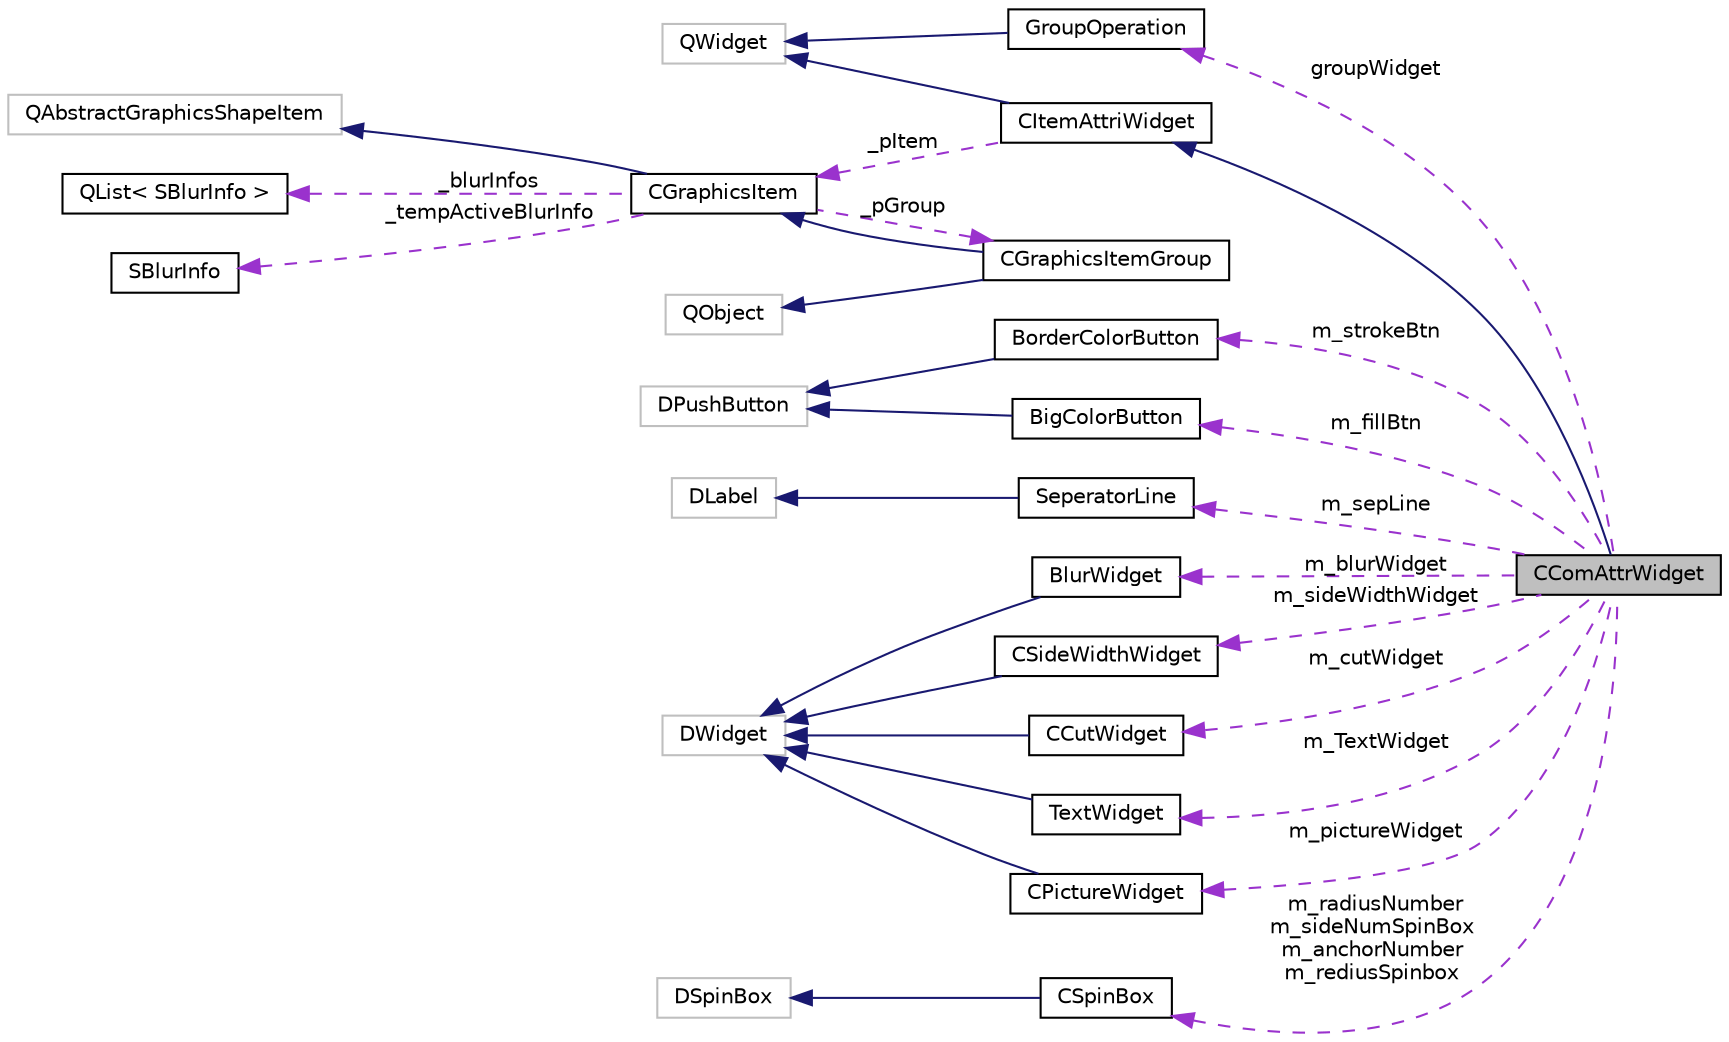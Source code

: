 digraph "CComAttrWidget"
{
  edge [fontname="Helvetica",fontsize="10",labelfontname="Helvetica",labelfontsize="10"];
  node [fontname="Helvetica",fontsize="10",shape=record];
  rankdir="LR";
  Node3 [label="CComAttrWidget",height=0.2,width=0.4,color="black", fillcolor="grey75", style="filled", fontcolor="black"];
  Node4 -> Node3 [dir="back",color="midnightblue",fontsize="10",style="solid",fontname="Helvetica"];
  Node4 [label="CItemAttriWidget",height=0.2,width=0.4,color="black", fillcolor="white", style="filled",URL="$class_c_item_attri_widget.html"];
  Node5 -> Node4 [dir="back",color="midnightblue",fontsize="10",style="solid",fontname="Helvetica"];
  Node5 [label="QWidget",height=0.2,width=0.4,color="grey75", fillcolor="white", style="filled"];
  Node6 -> Node4 [dir="back",color="darkorchid3",fontsize="10",style="dashed",label=" _pItem" ,fontname="Helvetica"];
  Node6 [label="CGraphicsItem",height=0.2,width=0.4,color="black", fillcolor="white", style="filled",URL="$class_c_graphics_item.html"];
  Node7 -> Node6 [dir="back",color="midnightblue",fontsize="10",style="solid",fontname="Helvetica"];
  Node7 [label="QAbstractGraphicsShapeItem",height=0.2,width=0.4,color="grey75", fillcolor="white", style="filled"];
  Node8 -> Node6 [dir="back",color="darkorchid3",fontsize="10",style="dashed",label=" _blurInfos" ,fontname="Helvetica"];
  Node8 [label="QList\< SBlurInfo \>",height=0.2,width=0.4,color="black", fillcolor="white", style="filled",URL="$class_q_list.html"];
  Node9 -> Node6 [dir="back",color="darkorchid3",fontsize="10",style="dashed",label=" _pGroup" ,fontname="Helvetica"];
  Node9 [label="CGraphicsItemGroup",height=0.2,width=0.4,color="black", fillcolor="white", style="filled",URL="$class_c_graphics_item_group.html",tooltip="The CGraphicsItemGroup class 组合图元管理类 所有的图元操作都通过该类执行。 "];
  Node10 -> Node9 [dir="back",color="midnightblue",fontsize="10",style="solid",fontname="Helvetica"];
  Node10 [label="QObject",height=0.2,width=0.4,color="grey75", fillcolor="white", style="filled"];
  Node6 -> Node9 [dir="back",color="midnightblue",fontsize="10",style="solid",fontname="Helvetica"];
  Node11 -> Node6 [dir="back",color="darkorchid3",fontsize="10",style="dashed",label=" _tempActiveBlurInfo" ,fontname="Helvetica"];
  Node11 [label="SBlurInfo",height=0.2,width=0.4,color="black", fillcolor="white", style="filled",URL="$struct_s_blur_info.html"];
  Node12 -> Node3 [dir="back",color="darkorchid3",fontsize="10",style="dashed",label=" m_fillBtn" ,fontname="Helvetica"];
  Node12 [label="BigColorButton",height=0.2,width=0.4,color="black", fillcolor="white", style="filled",URL="$class_big_color_button.html"];
  Node13 -> Node12 [dir="back",color="midnightblue",fontsize="10",style="solid",fontname="Helvetica"];
  Node13 [label="DPushButton",height=0.2,width=0.4,color="grey75", fillcolor="white", style="filled"];
  Node14 -> Node3 [dir="back",color="darkorchid3",fontsize="10",style="dashed",label=" m_sepLine" ,fontname="Helvetica"];
  Node14 [label="SeperatorLine",height=0.2,width=0.4,color="black", fillcolor="white", style="filled",URL="$class_seperator_line.html"];
  Node15 -> Node14 [dir="back",color="midnightblue",fontsize="10",style="solid",fontname="Helvetica"];
  Node15 [label="DLabel",height=0.2,width=0.4,color="grey75", fillcolor="white", style="filled"];
  Node16 -> Node3 [dir="back",color="darkorchid3",fontsize="10",style="dashed",label=" m_blurWidget" ,fontname="Helvetica"];
  Node16 [label="BlurWidget",height=0.2,width=0.4,color="black", fillcolor="white", style="filled",URL="$class_blur_widget.html"];
  Node17 -> Node16 [dir="back",color="midnightblue",fontsize="10",style="solid",fontname="Helvetica"];
  Node17 [label="DWidget",height=0.2,width=0.4,color="grey75", fillcolor="white", style="filled"];
  Node18 -> Node3 [dir="back",color="darkorchid3",fontsize="10",style="dashed",label=" m_sideWidthWidget" ,fontname="Helvetica"];
  Node18 [label="CSideWidthWidget",height=0.2,width=0.4,color="black", fillcolor="white", style="filled",URL="$class_c_side_width_widget.html"];
  Node17 -> Node18 [dir="back",color="midnightblue",fontsize="10",style="solid",fontname="Helvetica"];
  Node19 -> Node3 [dir="back",color="darkorchid3",fontsize="10",style="dashed",label=" m_strokeBtn" ,fontname="Helvetica"];
  Node19 [label="BorderColorButton",height=0.2,width=0.4,color="black", fillcolor="white", style="filled",URL="$class_border_color_button.html"];
  Node13 -> Node19 [dir="back",color="midnightblue",fontsize="10",style="solid",fontname="Helvetica"];
  Node20 -> Node3 [dir="back",color="darkorchid3",fontsize="10",style="dashed",label=" m_cutWidget" ,fontname="Helvetica"];
  Node20 [label="CCutWidget",height=0.2,width=0.4,color="black", fillcolor="white", style="filled",URL="$class_c_cut_widget.html"];
  Node17 -> Node20 [dir="back",color="midnightblue",fontsize="10",style="solid",fontname="Helvetica"];
  Node21 -> Node3 [dir="back",color="darkorchid3",fontsize="10",style="dashed",label=" m_TextWidget" ,fontname="Helvetica"];
  Node21 [label="TextWidget",height=0.2,width=0.4,color="black", fillcolor="white", style="filled",URL="$class_text_widget.html"];
  Node17 -> Node21 [dir="back",color="midnightblue",fontsize="10",style="solid",fontname="Helvetica"];
  Node22 -> Node3 [dir="back",color="darkorchid3",fontsize="10",style="dashed",label=" m_radiusNumber\nm_sideNumSpinBox\nm_anchorNumber\nm_rediusSpinbox" ,fontname="Helvetica"];
  Node22 [label="CSpinBox",height=0.2,width=0.4,color="black", fillcolor="white", style="filled",URL="$class_c_spin_box.html"];
  Node23 -> Node22 [dir="back",color="midnightblue",fontsize="10",style="solid",fontname="Helvetica"];
  Node23 [label="DSpinBox",height=0.2,width=0.4,color="grey75", fillcolor="white", style="filled"];
  Node24 -> Node3 [dir="back",color="darkorchid3",fontsize="10",style="dashed",label=" m_pictureWidget" ,fontname="Helvetica"];
  Node24 [label="CPictureWidget",height=0.2,width=0.4,color="black", fillcolor="white", style="filled",URL="$class_c_picture_widget.html"];
  Node17 -> Node24 [dir="back",color="midnightblue",fontsize="10",style="solid",fontname="Helvetica"];
  Node25 -> Node3 [dir="back",color="darkorchid3",fontsize="10",style="dashed",label=" groupWidget" ,fontname="Helvetica"];
  Node25 [label="GroupOperation",height=0.2,width=0.4,color="black", fillcolor="white", style="filled",URL="$class_group_operation.html"];
  Node5 -> Node25 [dir="back",color="midnightblue",fontsize="10",style="solid",fontname="Helvetica"];
}
